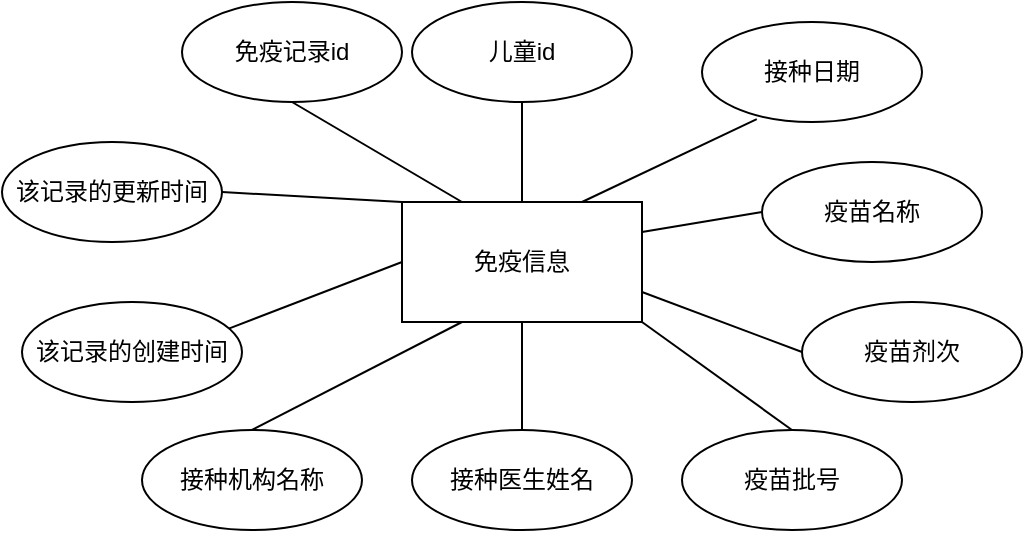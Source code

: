 <mxfile version="21.2.1" type="github">
  <diagram name="第 1 页" id="5_RrAHq1HEbASEUm5bF7">
    <mxGraphModel dx="993" dy="573" grid="0" gridSize="10" guides="1" tooltips="1" connect="1" arrows="1" fold="1" page="1" pageScale="1" pageWidth="827" pageHeight="1169" math="0" shadow="0">
      <root>
        <mxCell id="0" />
        <mxCell id="1" parent="0" />
        <mxCell id="vXdF0TbWKB-GFrXej9eJ-1" value="&lt;p class=&quot;MsoNormal&quot;&gt;&lt;font face=&quot;宋体&quot;&gt;免疫信息&lt;/font&gt;&lt;/p&gt;" style="rounded=0;whiteSpace=wrap;html=1;" parent="1" vertex="1">
          <mxGeometry x="340" y="240" width="120" height="60" as="geometry" />
        </mxCell>
        <mxCell id="vXdF0TbWKB-GFrXej9eJ-2" value="该记录的更新时间" style="ellipse;whiteSpace=wrap;html=1;" parent="1" vertex="1">
          <mxGeometry x="140" y="210" width="110" height="50" as="geometry" />
        </mxCell>
        <mxCell id="vXdF0TbWKB-GFrXej9eJ-3" value="免疫记录id" style="ellipse;whiteSpace=wrap;html=1;" parent="1" vertex="1">
          <mxGeometry x="230" y="140" width="110" height="50" as="geometry" />
        </mxCell>
        <mxCell id="vXdF0TbWKB-GFrXej9eJ-4" value="该记录的创建时间" style="ellipse;whiteSpace=wrap;html=1;" parent="1" vertex="1">
          <mxGeometry x="150" y="290" width="110" height="50" as="geometry" />
        </mxCell>
        <mxCell id="vXdF0TbWKB-GFrXej9eJ-5" value="接种机构名称" style="ellipse;whiteSpace=wrap;html=1;" parent="1" vertex="1">
          <mxGeometry x="210" y="354" width="110" height="50" as="geometry" />
        </mxCell>
        <mxCell id="vXdF0TbWKB-GFrXej9eJ-6" value="接种医生姓名" style="ellipse;whiteSpace=wrap;html=1;" parent="1" vertex="1">
          <mxGeometry x="345" y="354" width="110" height="50" as="geometry" />
        </mxCell>
        <mxCell id="vXdF0TbWKB-GFrXej9eJ-7" value="儿童id" style="ellipse;whiteSpace=wrap;html=1;" parent="1" vertex="1">
          <mxGeometry x="345" y="140" width="110" height="50" as="geometry" />
        </mxCell>
        <mxCell id="vXdF0TbWKB-GFrXej9eJ-8" value="接种日期" style="ellipse;whiteSpace=wrap;html=1;" parent="1" vertex="1">
          <mxGeometry x="490" y="150" width="110" height="50" as="geometry" />
        </mxCell>
        <mxCell id="vXdF0TbWKB-GFrXej9eJ-9" value="疫苗名称" style="ellipse;whiteSpace=wrap;html=1;" parent="1" vertex="1">
          <mxGeometry x="520" y="220" width="110" height="50" as="geometry" />
        </mxCell>
        <mxCell id="vXdF0TbWKB-GFrXej9eJ-10" value="疫苗剂次" style="ellipse;whiteSpace=wrap;html=1;" parent="1" vertex="1">
          <mxGeometry x="540" y="290" width="110" height="50" as="geometry" />
        </mxCell>
        <mxCell id="vXdF0TbWKB-GFrXej9eJ-11" value="疫苗批号" style="ellipse;whiteSpace=wrap;html=1;" parent="1" vertex="1">
          <mxGeometry x="480" y="354" width="110" height="50" as="geometry" />
        </mxCell>
        <mxCell id="vXdF0TbWKB-GFrXej9eJ-13" value="" style="endArrow=none;html=1;rounded=0;entryX=0;entryY=0;entryDx=0;entryDy=0;exitX=1;exitY=0.5;exitDx=0;exitDy=0;" parent="1" source="vXdF0TbWKB-GFrXej9eJ-2" target="vXdF0TbWKB-GFrXej9eJ-1" edge="1">
          <mxGeometry width="50" height="50" relative="1" as="geometry">
            <mxPoint x="260" y="290" as="sourcePoint" />
            <mxPoint x="310" y="240" as="targetPoint" />
          </mxGeometry>
        </mxCell>
        <mxCell id="vXdF0TbWKB-GFrXej9eJ-14" value="" style="endArrow=none;html=1;rounded=0;entryX=0.5;entryY=1;entryDx=0;entryDy=0;exitX=0.25;exitY=0;exitDx=0;exitDy=0;" parent="1" source="vXdF0TbWKB-GFrXej9eJ-1" target="vXdF0TbWKB-GFrXej9eJ-3" edge="1">
          <mxGeometry width="50" height="50" relative="1" as="geometry">
            <mxPoint x="295" y="250" as="sourcePoint" />
            <mxPoint x="345" y="200" as="targetPoint" />
          </mxGeometry>
        </mxCell>
        <mxCell id="vXdF0TbWKB-GFrXej9eJ-15" value="" style="endArrow=none;html=1;rounded=0;entryX=0.5;entryY=1;entryDx=0;entryDy=0;" parent="1" source="vXdF0TbWKB-GFrXej9eJ-1" target="vXdF0TbWKB-GFrXej9eJ-7" edge="1">
          <mxGeometry width="50" height="50" relative="1" as="geometry">
            <mxPoint x="90" y="530" as="sourcePoint" />
            <mxPoint x="140" y="480" as="targetPoint" />
          </mxGeometry>
        </mxCell>
        <mxCell id="vXdF0TbWKB-GFrXej9eJ-16" value="" style="endArrow=none;html=1;rounded=0;entryX=0.249;entryY=0.972;entryDx=0;entryDy=0;entryPerimeter=0;exitX=0.75;exitY=0;exitDx=0;exitDy=0;" parent="1" source="vXdF0TbWKB-GFrXej9eJ-1" target="vXdF0TbWKB-GFrXej9eJ-8" edge="1">
          <mxGeometry width="50" height="50" relative="1" as="geometry">
            <mxPoint x="100" y="540" as="sourcePoint" />
            <mxPoint x="150" y="490" as="targetPoint" />
          </mxGeometry>
        </mxCell>
        <mxCell id="vXdF0TbWKB-GFrXej9eJ-17" value="" style="endArrow=none;html=1;rounded=0;entryX=0;entryY=0.5;entryDx=0;entryDy=0;exitX=1;exitY=0.25;exitDx=0;exitDy=0;" parent="1" source="vXdF0TbWKB-GFrXej9eJ-1" target="vXdF0TbWKB-GFrXej9eJ-9" edge="1">
          <mxGeometry width="50" height="50" relative="1" as="geometry">
            <mxPoint x="460" y="295" as="sourcePoint" />
            <mxPoint x="510" y="245" as="targetPoint" />
          </mxGeometry>
        </mxCell>
        <mxCell id="vXdF0TbWKB-GFrXej9eJ-18" value="" style="endArrow=none;html=1;rounded=0;entryX=0;entryY=0.5;entryDx=0;entryDy=0;exitX=1;exitY=0.75;exitDx=0;exitDy=0;" parent="1" source="vXdF0TbWKB-GFrXej9eJ-1" target="vXdF0TbWKB-GFrXej9eJ-10" edge="1">
          <mxGeometry width="50" height="50" relative="1" as="geometry">
            <mxPoint x="120" y="560" as="sourcePoint" />
            <mxPoint x="170" y="510" as="targetPoint" />
          </mxGeometry>
        </mxCell>
        <mxCell id="vXdF0TbWKB-GFrXej9eJ-19" value="" style="endArrow=none;html=1;rounded=0;entryX=0;entryY=0.5;entryDx=0;entryDy=0;exitX=0.94;exitY=0.266;exitDx=0;exitDy=0;exitPerimeter=0;" parent="1" source="vXdF0TbWKB-GFrXej9eJ-4" target="vXdF0TbWKB-GFrXej9eJ-1" edge="1">
          <mxGeometry width="50" height="50" relative="1" as="geometry">
            <mxPoint x="260" y="310" as="sourcePoint" />
            <mxPoint x="310" y="260" as="targetPoint" />
          </mxGeometry>
        </mxCell>
        <mxCell id="vXdF0TbWKB-GFrXej9eJ-20" value="" style="endArrow=none;html=1;rounded=0;entryX=0.25;entryY=1;entryDx=0;entryDy=0;exitX=0.5;exitY=0;exitDx=0;exitDy=0;" parent="1" source="vXdF0TbWKB-GFrXej9eJ-5" target="vXdF0TbWKB-GFrXej9eJ-1" edge="1">
          <mxGeometry width="50" height="50" relative="1" as="geometry">
            <mxPoint x="140" y="580" as="sourcePoint" />
            <mxPoint x="190" y="530" as="targetPoint" />
          </mxGeometry>
        </mxCell>
        <mxCell id="vXdF0TbWKB-GFrXej9eJ-21" value="" style="endArrow=none;html=1;rounded=0;entryX=0.5;entryY=1;entryDx=0;entryDy=0;exitX=0.5;exitY=0;exitDx=0;exitDy=0;" parent="1" source="vXdF0TbWKB-GFrXej9eJ-6" target="vXdF0TbWKB-GFrXej9eJ-1" edge="1">
          <mxGeometry width="50" height="50" relative="1" as="geometry">
            <mxPoint x="150" y="590" as="sourcePoint" />
            <mxPoint x="200" y="540" as="targetPoint" />
          </mxGeometry>
        </mxCell>
        <mxCell id="vXdF0TbWKB-GFrXej9eJ-22" value="" style="endArrow=none;html=1;rounded=0;entryX=1;entryY=1;entryDx=0;entryDy=0;exitX=0.5;exitY=0;exitDx=0;exitDy=0;" parent="1" source="vXdF0TbWKB-GFrXej9eJ-11" target="vXdF0TbWKB-GFrXej9eJ-1" edge="1">
          <mxGeometry width="50" height="50" relative="1" as="geometry">
            <mxPoint x="160" y="600" as="sourcePoint" />
            <mxPoint x="210" y="550" as="targetPoint" />
          </mxGeometry>
        </mxCell>
      </root>
    </mxGraphModel>
  </diagram>
</mxfile>
